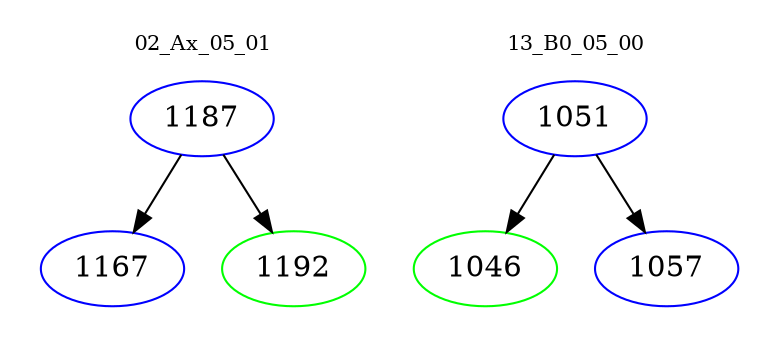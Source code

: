 digraph{
subgraph cluster_0 {
color = white
label = "02_Ax_05_01";
fontsize=10;
T0_1187 [label="1187", color="blue"]
T0_1187 -> T0_1167 [color="black"]
T0_1167 [label="1167", color="blue"]
T0_1187 -> T0_1192 [color="black"]
T0_1192 [label="1192", color="green"]
}
subgraph cluster_1 {
color = white
label = "13_B0_05_00";
fontsize=10;
T1_1051 [label="1051", color="blue"]
T1_1051 -> T1_1046 [color="black"]
T1_1046 [label="1046", color="green"]
T1_1051 -> T1_1057 [color="black"]
T1_1057 [label="1057", color="blue"]
}
}

